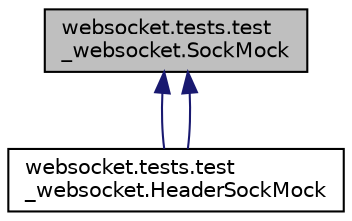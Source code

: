 digraph "websocket.tests.test_websocket.SockMock"
{
 // LATEX_PDF_SIZE
  edge [fontname="Helvetica",fontsize="10",labelfontname="Helvetica",labelfontsize="10"];
  node [fontname="Helvetica",fontsize="10",shape=record];
  Node1 [label="websocket.tests.test\l_websocket.SockMock",height=0.2,width=0.4,color="black", fillcolor="grey75", style="filled", fontcolor="black",tooltip=" "];
  Node1 -> Node2 [dir="back",color="midnightblue",fontsize="10",style="solid",fontname="Helvetica"];
  Node2 [label="websocket.tests.test\l_websocket.HeaderSockMock",height=0.2,width=0.4,color="black", fillcolor="white", style="filled",URL="$classwebsocket_1_1tests_1_1test__websocket_1_1HeaderSockMock.html",tooltip=" "];
  Node1 -> Node2 [dir="back",color="midnightblue",fontsize="10",style="solid",fontname="Helvetica"];
}
